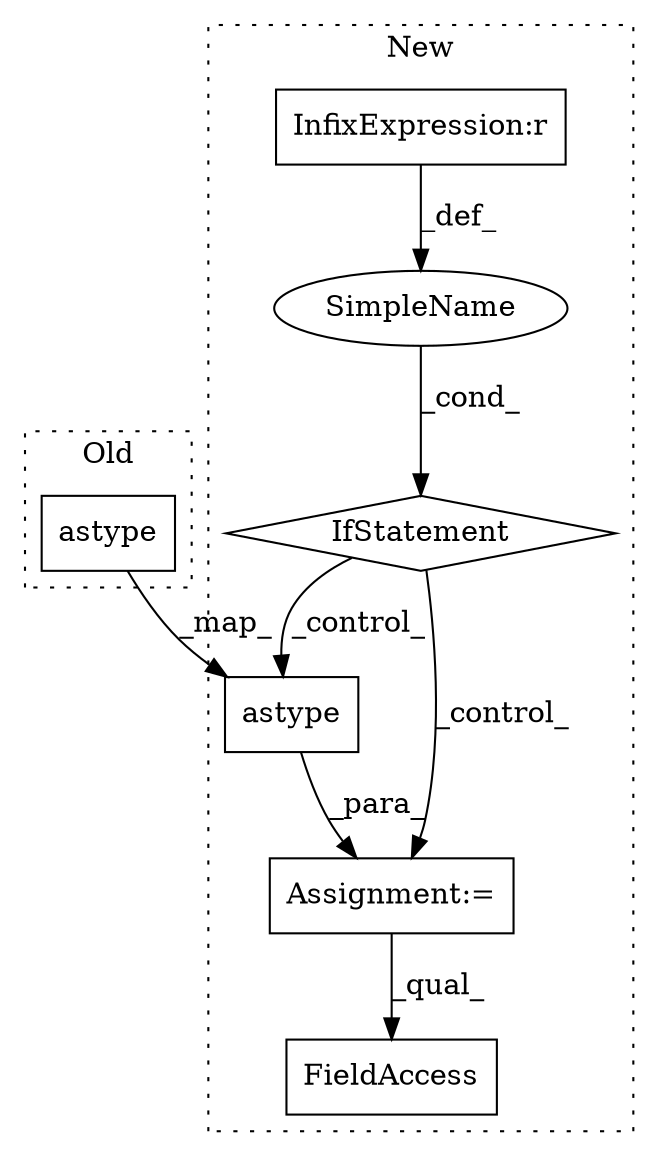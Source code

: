 digraph G {
subgraph cluster0 {
1 [label="astype" a="32" s="1712,1732" l="7,1" shape="box"];
label = "Old";
style="dotted";
}
subgraph cluster1 {
2 [label="astype" a="32" s="1738,1752" l="7,1" shape="box"];
3 [label="Assignment:=" a="7" s="1735" l="1" shape="box"];
4 [label="SimpleName" a="42" s="" l="" shape="ellipse"];
5 [label="InfixExpression:r" a="27" s="1715" l="3" shape="box"];
6 [label="IfStatement" a="25" s="1705,1724" l="4,2" shape="diamond"];
7 [label="FieldAccess" a="22" s="1920" l="7" shape="box"];
label = "New";
style="dotted";
}
1 -> 2 [label="_map_"];
2 -> 3 [label="_para_"];
3 -> 7 [label="_qual_"];
4 -> 6 [label="_cond_"];
5 -> 4 [label="_def_"];
6 -> 3 [label="_control_"];
6 -> 2 [label="_control_"];
}